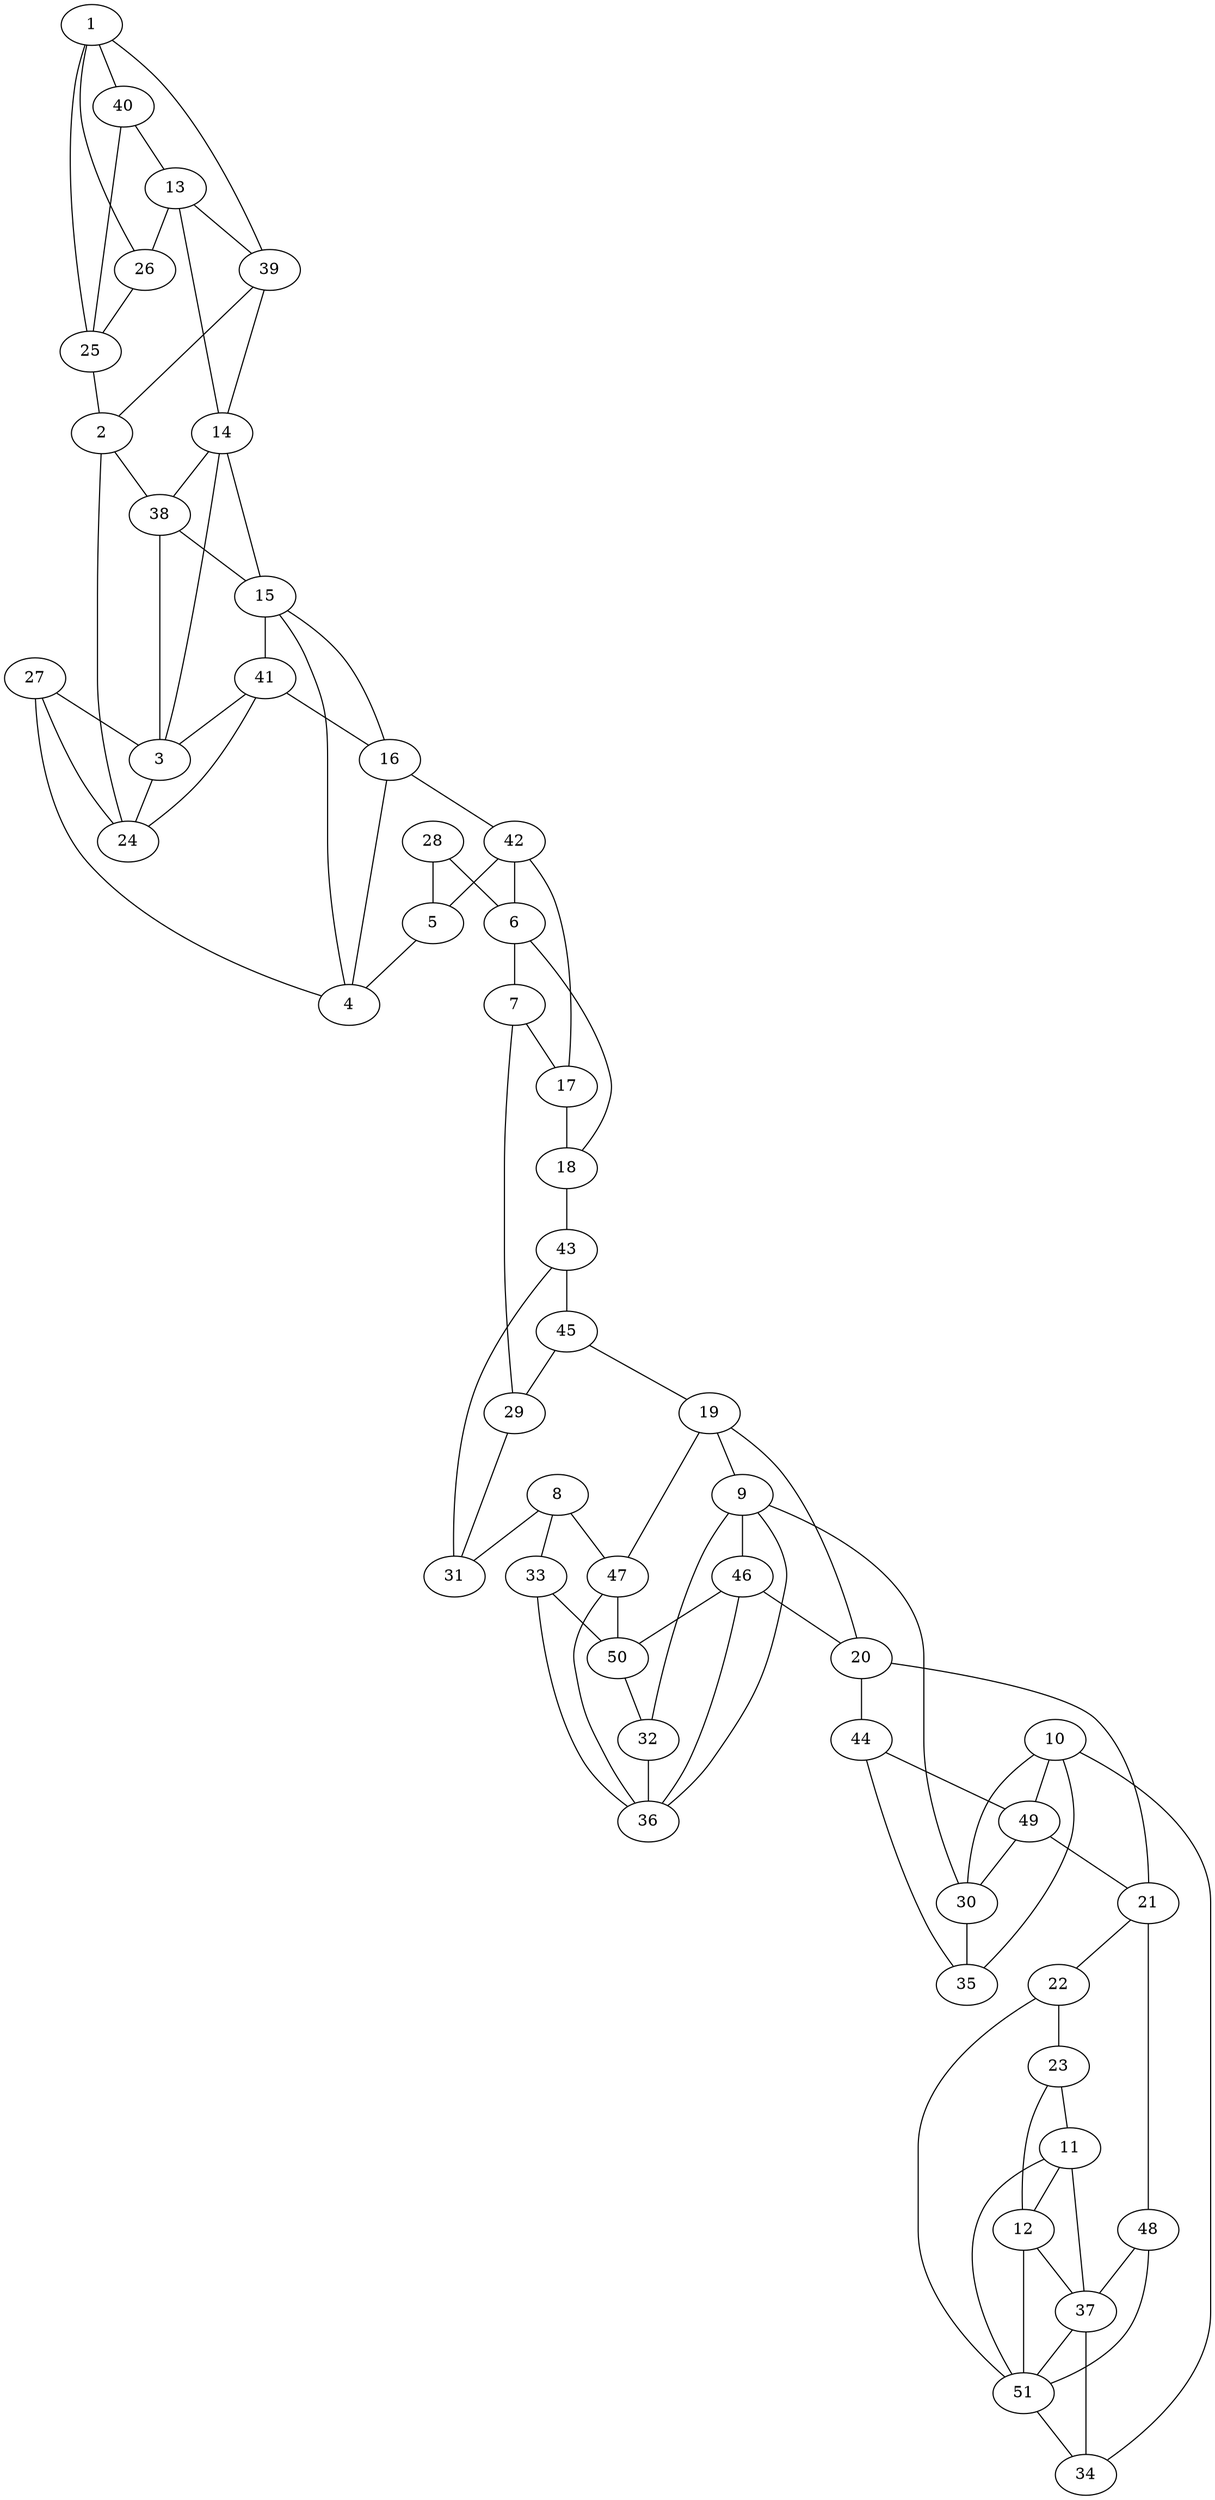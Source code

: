 graph pdb1i3l {
	1	 [aaLength=14,
		sequence=GYIGSHTVLELLEA,
		type=0];
	25	 [aaLength=5,
		sequence=PVVID,
		type=1];
	1 -- 25	 [distance0="20.76585",
		frequency=1,
		type0=3];
	26	 [aaLength=5,
		sequence=KVLVT,
		type=1];
	1 -- 26	 [distance0="14.36038",
		frequency=1,
		type0=1];
	40	 [aaLength=5,
		sequence=KVLVT,
		type=1];
	1 -- 40	 [distance0="14.36038",
		frequency=1,
		type0=2];
	2	 [aaLength=12,
		sequence=PESLRRVQELTG,
		type=0];
	24	 [aaLength=4,
		sequence=EFEE,
		type=1];
	2 -- 24	 [distance0="16.17163",
		distance1="3.0",
		frequency=2,
		type0=1,
		type1=4];
	38	 [aaLength=4,
		sequence=EFEE,
		type=1];
	2 -- 38	 [distance0="16.17163",
		frequency=1,
		type0=2];
	3	 [aaLength=12,
		sequence=DQGALQRLFKKY,
		type=0];
	3 -- 24	 [distance0="17.1948",
		frequency=1,
		type0=1];
	3 -- 38	 [distance0="17.1948",
		frequency=1,
		type0=2];
	4	 [aaLength=9,
		sequence=KPLDYYRVN,
		type=0];
	15	 [aaLength=12,
		sequence=DQGALQRLFKKY,
		type=0];
	4 -- 15	 [distance0="33.90959",
		frequency=1,
		type0=3];
	16	 [aaLength=23,
		sequence=KPLDYYRVNLTGTIQLLEIMKAH,
		type=0];
	4 -- 16	 [distance0="3.07933",
		frequency=1,
		type0=1];
	5	 [aaLength=15,
		sequence=NLTGTIQLLEIMKAH,
		type=0];
	5 -- 4	 [distance0="14.27234",
		frequency=1,
		type0=1];
	6	 [aaLength=4,
		sequence=TVYG,
		type=0];
	7	 [aaLength=21,
		sequence=NPYGKSKFFIEEMIRDLCQAD,
		type=0];
	6 -- 7	 [distance0="21.36725",
		distance1="17.0",
		frequency=2,
		type0=2,
		type1=4];
	18	 [aaLength=21,
		sequence=NPYGKSKFFIEEMIRDLCQAD,
		type=0];
	6 -- 18	 [distance0="24.95251",
		frequency=1,
		type0=3];
	17	 [aaLength=4,
		sequence=TVYG,
		type=0];
	7 -- 17	 [distance0="26.89968",
		frequency=1,
		type0=3];
	29	 [aaLength=7,
		sequence=NVVLLRY,
		type=1];
	7 -- 29	 [distance0="3.0",
		frequency=1,
		type0=4];
	8	 [aaLength=11,
		sequence=NLMPYVSQVAI,
		type=0];
	31	 [aaLength=3,
		sequence=NPT,
		type=1];
	8 -- 31	 [distance0="30.2396",
		frequency=1,
		type0=3];
	33	 [aaLength=4,
		sequence=LNVF,
		type=1];
	8 -- 33	 [distance0="27.75669",
		distance1="5.0",
		frequency=2,
		type0=1,
		type1=4];
	47	 [aaLength=4,
		sequence=LNVF,
		type=1];
	8 -- 47	 [distance0="27.75669",
		frequency=1,
		type0=2];
	9	 [aaLength=16,
		sequence=VVDLAKGHIAALRKLK,
		type=0];
	30	 [aaLength=6,
		sequence=CRIYNL,
		type=1];
	9 -- 30	 [distance0="4.0",
		frequency=1,
		type0=4];
	32	 [aaLength=3,
		sequence=YIH,
		type=1];
	9 -- 32	 [distance0="17.78698",
		frequency=1,
		type0=1];
	36	 [aaLength=2,
		sequence=VR,
		type=1];
	9 -- 36	 [distance0="18.53042",
		frequency=1,
		type0=3];
	46	 [aaLength=3,
		sequence=YIH,
		type=1];
	9 -- 46	 [distance0="17.78698",
		frequency=1,
		type0=2];
	10	 [aaLength=13,
		sequence=VLQMVQAMEKASG,
		type=0];
	10 -- 30	 [distance0="24.58466",
		frequency=1,
		type0=3];
	34	 [aaLength=4,
		sequence=YKVV,
		type=1];
	10 -- 34	 [distance0="4.0",
		frequency=1,
		type0=4];
	35	 [aaLength=2,
		sequence=YS,
		type=1];
	10 -- 35	 [distance0="20.962",
		frequency=1,
		type0=1];
	49	 [aaLength=2,
		sequence=YS,
		type=1];
	10 -- 49	 [distance0="20.962",
		frequency=1,
		type0=2];
	11	 [aaLength=7,
		sequence=PSLAQEE,
		type=0];
	12	 [aaLength=16,
		sequence=GLDRMCEDLWRWQKQN,
		type=0];
	11 -- 12	 [distance0="23.2545",
		distance1="7.0",
		frequency=2,
		type0=1,
		type1=4];
	37	 [aaLength=2,
		sequence=AC,
		type=1];
	11 -- 37	 [distance0="28.60055",
		frequency=1,
		type0=2];
	51	 [aaLength=2,
		sequence=AC,
		type=1];
	11 -- 51	 [distance0="28.60055",
		frequency=1,
		type0=3];
	12 -- 37	 [distance0="22.34952",
		frequency=1,
		type0=1];
	12 -- 51	 [distance0="22.34952",
		frequency=1,
		type0=2];
	13	 [aaLength=14,
		sequence=GYIGSHTVLELLEA,
		type=0];
	14	 [aaLength=12,
		sequence=PESLRRVQELTG,
		type=0];
	13 -- 14	 [distance0="34.16323",
		frequency=1,
		type0=1];
	13 -- 26	 [distance0="53.53739",
		frequency=1,
		type0=3];
	39	 [aaLength=5,
		sequence=PVVID,
		type=1];
	13 -- 39	 [distance0="3.0",
		frequency=1,
		type0=4];
	14 -- 3	 [distance0="42.47708",
		frequency=1,
		type0=3];
	14 -- 15	 [distance0="30.11362",
		frequency=1,
		type0=1];
	14 -- 38	 [distance0="3.0",
		frequency=1,
		type0=4];
	15 -- 16	 [distance0="33.84434",
		frequency=1,
		type0=3];
	41	 [aaLength=6,
		sequence=FMAVIH,
		type=1];
	15 -- 41	 [distance0="1.0",
		frequency=1,
		type0=4];
	42	 [aaLength=7,
		sequence=NLVFSSS,
		type=1];
	16 -- 42	 [distance0="3.0",
		frequency=1,
		type0=4];
	17 -- 18	 [distance0="22.68681",
		distance1="17.0",
		frequency=2,
		type0=2,
		type1=4];
	43	 [aaLength=7,
		sequence=NVVLLRY,
		type=1];
	18 -- 43	 [distance0="3.0",
		frequency=1,
		type0=4];
	19	 [aaLength=11,
		sequence=NLMPYVSQVAI,
		type=0];
	19 -- 9	 [distance0="52.60249",
		frequency=1,
		type0=3];
	20	 [aaLength=16,
		sequence=VVDLAKGHIAALRKLK,
		type=0];
	19 -- 20	 [distance0="42.81331",
		frequency=1,
		type0=2];
	19 -- 47	 [distance0="5.0",
		frequency=1,
		type0=4];
	21	 [aaLength=13,
		sequence=VLQMVQAMEKASG,
		type=0];
	20 -- 21	 [distance0="40.11638",
		frequency=1,
		type0=1];
	44	 [aaLength=6,
		sequence=CRIYNL,
		type=1];
	20 -- 44	 [distance0="4.0",
		frequency=1,
		type0=4];
	22	 [aaLength=8,
		sequence=PSLAQEEL,
		type=0];
	21 -- 22	 [distance0="37.29019",
		frequency=1,
		type0=1];
	48	 [aaLength=4,
		sequence=YKVV,
		type=1];
	21 -- 48	 [distance0="4.0",
		frequency=1,
		type0=4];
	23	 [aaLength=16,
		sequence=GLDRMCEDLWRWQKQN,
		type=0];
	22 -- 23	 [distance0="14.61904",
		distance1="6.0",
		frequency=2,
		type0=1,
		type1=4];
	23 -- 12	 [distance0="47.67109",
		frequency=1,
		type0=3];
	23 -- 11	 [distance0="44.13033",
		frequency=1,
		type0=2];
	25 -- 2	 [distance0="18.04222",
		distance1="12.0",
		frequency=2,
		type0=2,
		type1=4];
	26 -- 25	 [distance0="25.0",
		distance1="20.0",
		frequency=2,
		type0=3,
		type1=4];
	27	 [aaLength=6,
		sequence=FMAVIH,
		type=1];
	27 -- 3	 [distance0="20.01652",
		frequency=1,
		type0=2];
	27 -- 4	 [distance0="12.0",
		frequency=1,
		type0=4];
	27 -- 24	 [distance0="21.0",
		frequency=1,
		type0=3];
	28	 [aaLength=7,
		sequence=NLVFSSS,
		type=1];
	28 -- 5	 [distance0="27.38247",
		frequency=1,
		type0=2];
	28 -- 6	 [distance0="34.82352",
		distance1="1.0",
		frequency=2,
		type0=3,
		type1=4];
	29 -- 31	 [distance0="8.0",
		distance1="1.0",
		frequency=2,
		type0=2,
		type1=4];
	30 -- 35	 [distance0="11.0",
		distance1="5.0",
		frequency=2,
		type0=2,
		type1=4];
	32 -- 36	 [distance0="3.0",
		frequency=1,
		type0=2];
	33 -- 36	 [distance0="15.0",
		distance1="11.0",
		frequency=2,
		type0=2,
		type1=4];
	50	 [aaLength=2,
		sequence=VR,
		type=1];
	33 -- 50	 [distance0="15.0",
		frequency=1,
		type0=3];
	34 -- 37	 [distance0="12.0",
		distance1="8.0",
		frequency=2,
		type0=2,
		type1=4];
	37 -- 51	 [distance0="0.0",
		frequency=1,
		type0=1];
	38 -- 15	 [distance0="4.0",
		frequency=1,
		type0=4];
	39 -- 1	 [distance0="20.76585",
		frequency=1,
		type0=3];
	39 -- 14	 [distance0="12.0",
		frequency=1,
		type0=4];
	39 -- 2	 [distance0="18.04222",
		frequency=1,
		type0=2];
	40 -- 13	 [distance0="3.0",
		frequency=1,
		type0=4];
	40 -- 25	 [distance0="25.0",
		frequency=1,
		type0=3];
	41 -- 3	 [distance0="20.01652",
		frequency=1,
		type0=2];
	41 -- 16	 [distance0="12.0",
		frequency=1,
		type0=4];
	41 -- 24	 [distance0="21.0",
		frequency=1,
		type0=3];
	42 -- 5	 [distance0="27.38247",
		frequency=1,
		type0=2];
	42 -- 6	 [distance0="34.82352",
		frequency=1,
		type0=3];
	42 -- 17	 [distance0="1.0",
		frequency=1,
		type0=4];
	43 -- 31	 [distance0="8.0",
		frequency=1,
		type0=2];
	45	 [aaLength=3,
		sequence=NPT,
		type=1];
	43 -- 45	 [distance0="8.0",
		distance1="1.0",
		frequency=2,
		type0=3,
		type1=4];
	44 -- 35	 [distance0="11.0",
		frequency=1,
		type0=2];
	44 -- 49	 [distance0="11.0",
		distance1="5.0",
		frequency=2,
		type0=3,
		type1=4];
	45 -- 19	 [distance0="17.0",
		frequency=1,
		type0=4];
	45 -- 29	 [distance0="8.0",
		frequency=1,
		type0=2];
	46 -- 20	 [distance0="0.0",
		frequency=1,
		type0=5];
	46 -- 36	 [distance0="3.0",
		frequency=1,
		type0=2];
	46 -- 50	 [distance0="3.0",
		frequency=1,
		type0=3];
	47 -- 36	 [distance0="15.0",
		frequency=1,
		type0=2];
	47 -- 50	 [distance0="15.0",
		distance1="11.0",
		frequency=2,
		type0=3,
		type1=4];
	48 -- 37	 [distance0="12.0",
		frequency=1,
		type0=2];
	48 -- 51	 [distance0="12.0",
		distance1="8.0",
		frequency=2,
		type0=3,
		type1=4];
	49 -- 21	 [distance0="0.0",
		frequency=1,
		type0=5];
	49 -- 30	 [distance0="11.0",
		frequency=1,
		type0=2];
	50 -- 32	 [distance0="3.0",
		frequency=1,
		type0=2];
	51 -- 22	 [distance0="3.0",
		frequency=1,
		type0=4];
	51 -- 34	 [distance0="12.0",
		frequency=1,
		type0=2];
}
